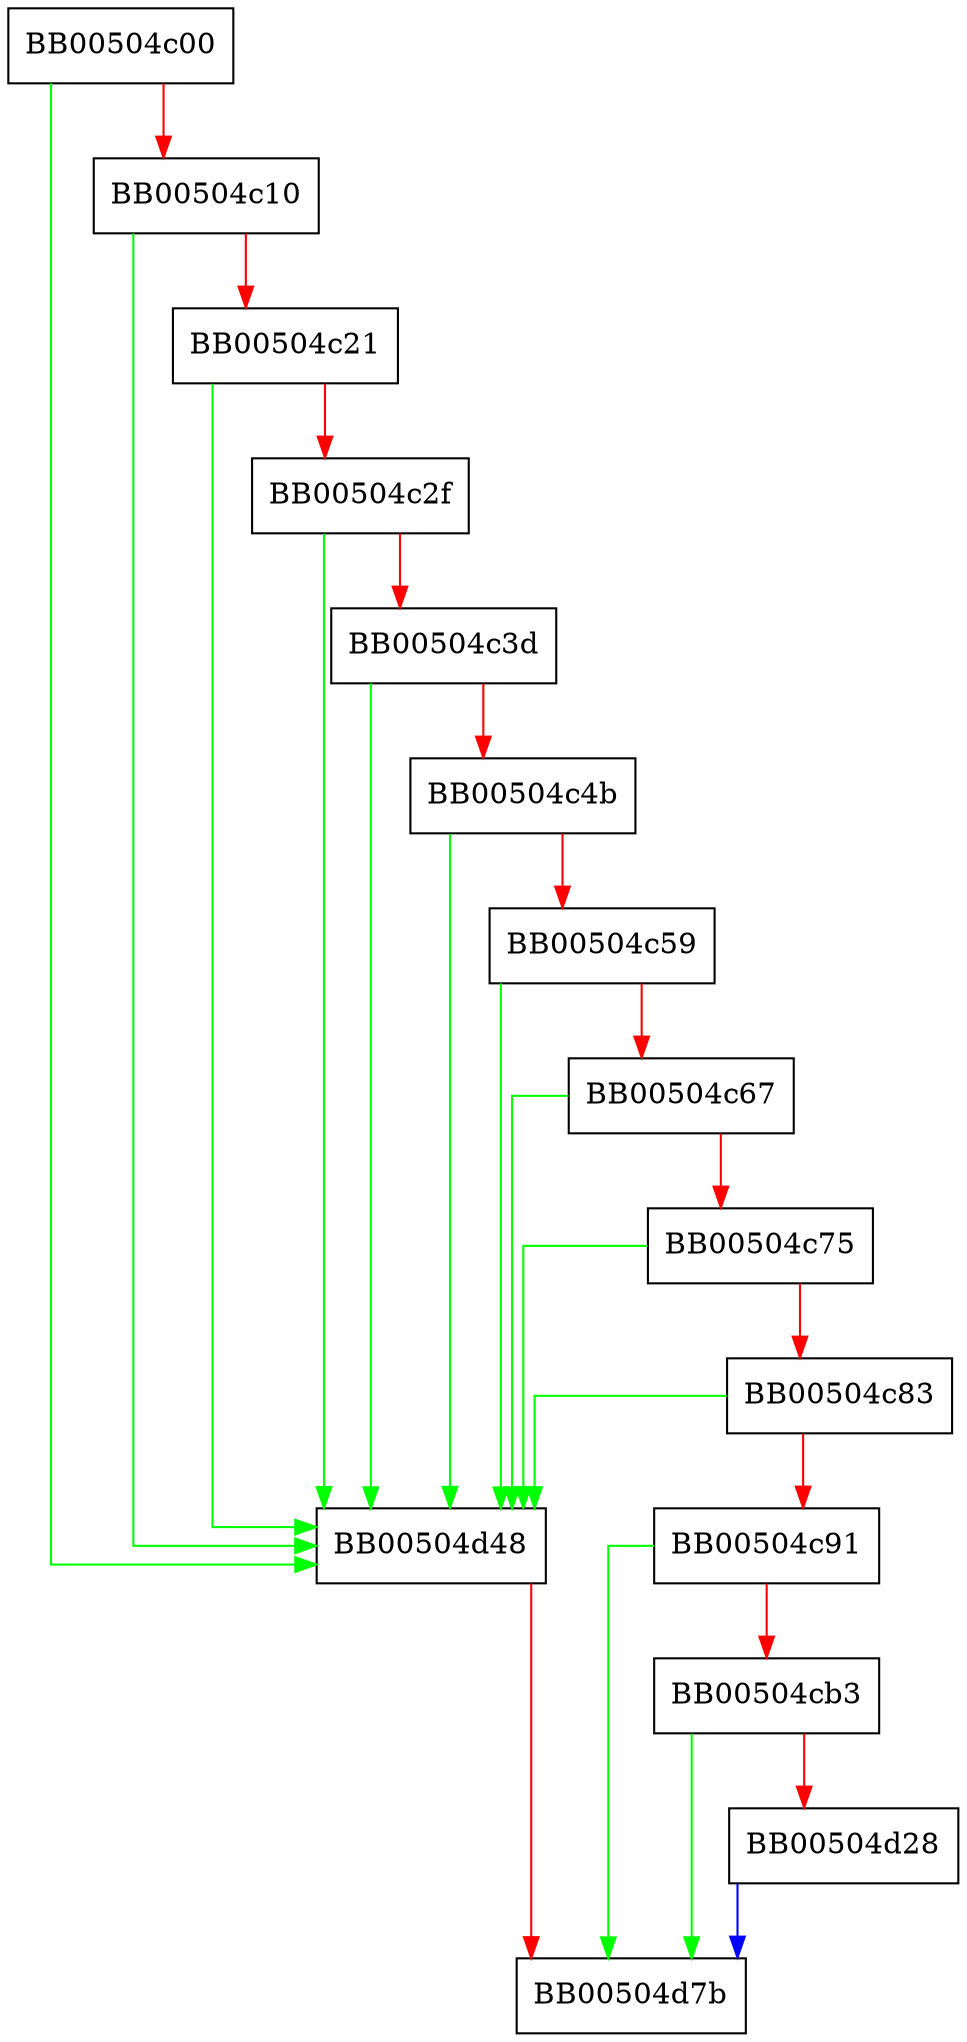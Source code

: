 digraph ossl_quic_tx_packetiser_new {
  node [shape="box"];
  graph [splines=ortho];
  BB00504c00 -> BB00504d48 [color="green"];
  BB00504c00 -> BB00504c10 [color="red"];
  BB00504c10 -> BB00504d48 [color="green"];
  BB00504c10 -> BB00504c21 [color="red"];
  BB00504c21 -> BB00504d48 [color="green"];
  BB00504c21 -> BB00504c2f [color="red"];
  BB00504c2f -> BB00504d48 [color="green"];
  BB00504c2f -> BB00504c3d [color="red"];
  BB00504c3d -> BB00504d48 [color="green"];
  BB00504c3d -> BB00504c4b [color="red"];
  BB00504c4b -> BB00504d48 [color="green"];
  BB00504c4b -> BB00504c59 [color="red"];
  BB00504c59 -> BB00504d48 [color="green"];
  BB00504c59 -> BB00504c67 [color="red"];
  BB00504c67 -> BB00504d48 [color="green"];
  BB00504c67 -> BB00504c75 [color="red"];
  BB00504c75 -> BB00504d48 [color="green"];
  BB00504c75 -> BB00504c83 [color="red"];
  BB00504c83 -> BB00504d48 [color="green"];
  BB00504c83 -> BB00504c91 [color="red"];
  BB00504c91 -> BB00504d7b [color="green"];
  BB00504c91 -> BB00504cb3 [color="red"];
  BB00504cb3 -> BB00504d7b [color="green"];
  BB00504cb3 -> BB00504d28 [color="red"];
  BB00504d28 -> BB00504d7b [color="blue"];
  BB00504d48 -> BB00504d7b [color="red"];
}